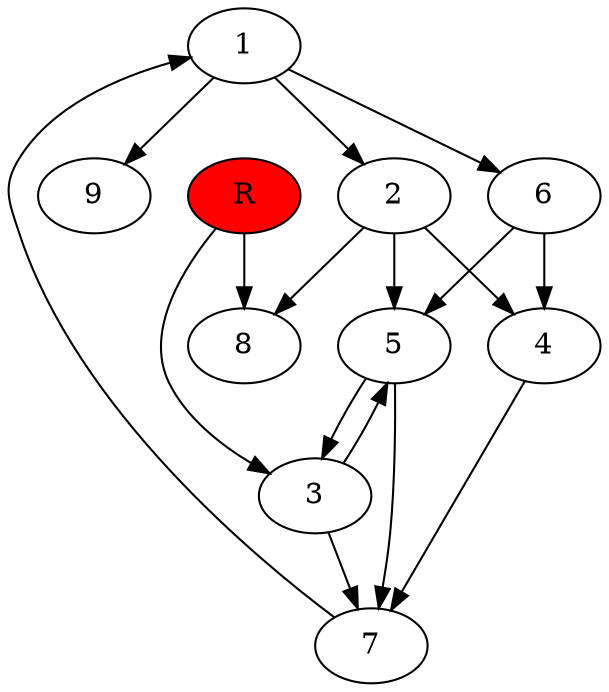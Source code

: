 digraph prb80786 {
	1
	2
	3
	4
	5
	6
	7
	8
	R [fillcolor="#ff0000" style=filled]
	1 -> 2
	1 -> 6
	1 -> 9
	2 -> 4
	2 -> 5
	2 -> 8
	3 -> 5
	3 -> 7
	4 -> 7
	5 -> 3
	5 -> 7
	6 -> 4
	6 -> 5
	7 -> 1
	R -> 3
	R -> 8
}
